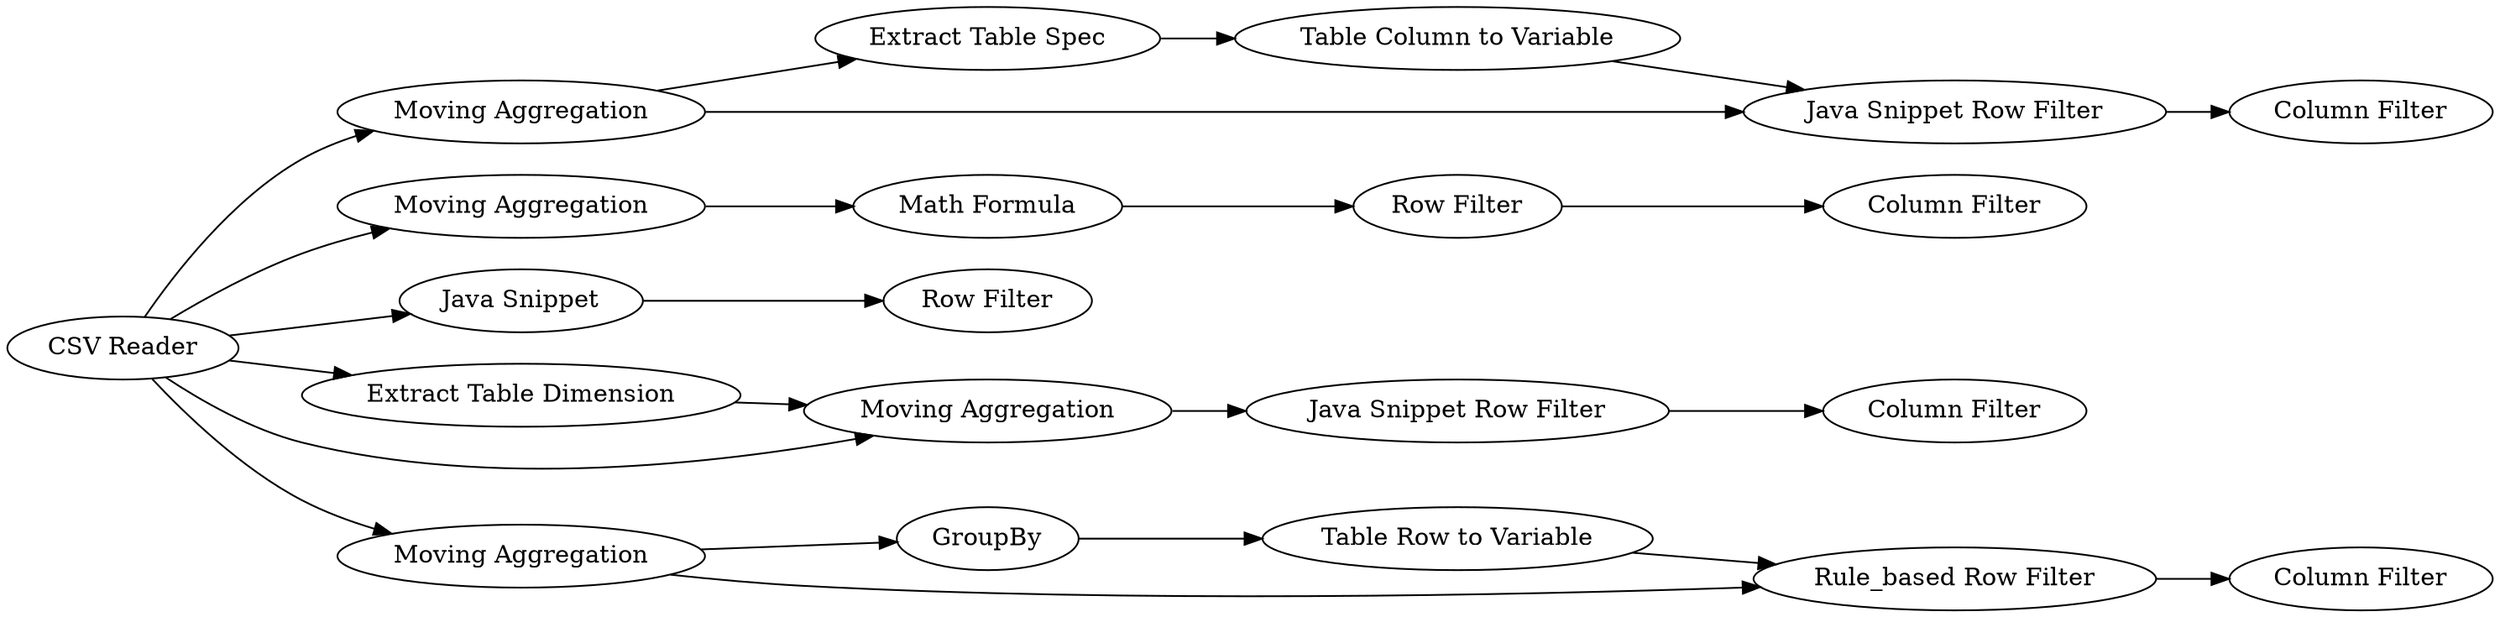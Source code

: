 digraph {
	"-3509749339579673950_4" [label="Table Row to Variable"]
	"-3509749339579673950_6" [label="Moving Aggregation"]
	"-3509749339579673950_20" [label="Column Filter"]
	"-3509749339579673950_18" [label="Row Filter"]
	"-3509749339579673950_16" [label="Moving Aggregation"]
	"-3509749339579673950_23" [label="Java Snippet"]
	"-3509749339579673950_1" [label="CSV Reader"]
	"-3509749339579673950_10" [label="Extract Table Dimension"]
	"-3509749339579673950_7" [label="Extract Table Spec"]
	"-3509749339579673950_9" [label="Java Snippet Row Filter"]
	"-3509749339579673950_19" [label="Column Filter"]
	"-3509749339579673950_11" [label="Moving Aggregation"]
	"-3509749339579673950_12" [label="Java Snippet Row Filter"]
	"-3509749339579673950_3" [label=GroupBy]
	"-3509749339579673950_2" [label="Moving Aggregation"]
	"-3509749339579673950_13" [label="Rule_based Row Filter"]
	"-3509749339579673950_22" [label="Column Filter"]
	"-3509749339579673950_17" [label="Math Formula"]
	"-3509749339579673950_21" [label="Column Filter"]
	"-3509749339579673950_24" [label="Row Filter"]
	"-3509749339579673950_8" [label="Table Column to Variable"]
	"-3509749339579673950_1" -> "-3509749339579673950_6"
	"-3509749339579673950_16" -> "-3509749339579673950_17"
	"-3509749339579673950_1" -> "-3509749339579673950_16"
	"-3509749339579673950_1" -> "-3509749339579673950_10"
	"-3509749339579673950_2" -> "-3509749339579673950_13"
	"-3509749339579673950_13" -> "-3509749339579673950_22"
	"-3509749339579673950_11" -> "-3509749339579673950_12"
	"-3509749339579673950_10" -> "-3509749339579673950_11"
	"-3509749339579673950_1" -> "-3509749339579673950_2"
	"-3509749339579673950_9" -> "-3509749339579673950_21"
	"-3509749339579673950_23" -> "-3509749339579673950_24"
	"-3509749339579673950_1" -> "-3509749339579673950_23"
	"-3509749339579673950_7" -> "-3509749339579673950_8"
	"-3509749339579673950_12" -> "-3509749339579673950_20"
	"-3509749339579673950_18" -> "-3509749339579673950_19"
	"-3509749339579673950_3" -> "-3509749339579673950_4"
	"-3509749339579673950_2" -> "-3509749339579673950_3"
	"-3509749339579673950_6" -> "-3509749339579673950_7"
	"-3509749339579673950_8" -> "-3509749339579673950_9"
	"-3509749339579673950_4" -> "-3509749339579673950_13"
	"-3509749339579673950_1" -> "-3509749339579673950_11"
	"-3509749339579673950_6" -> "-3509749339579673950_9"
	"-3509749339579673950_17" -> "-3509749339579673950_18"
	rankdir=LR
}
